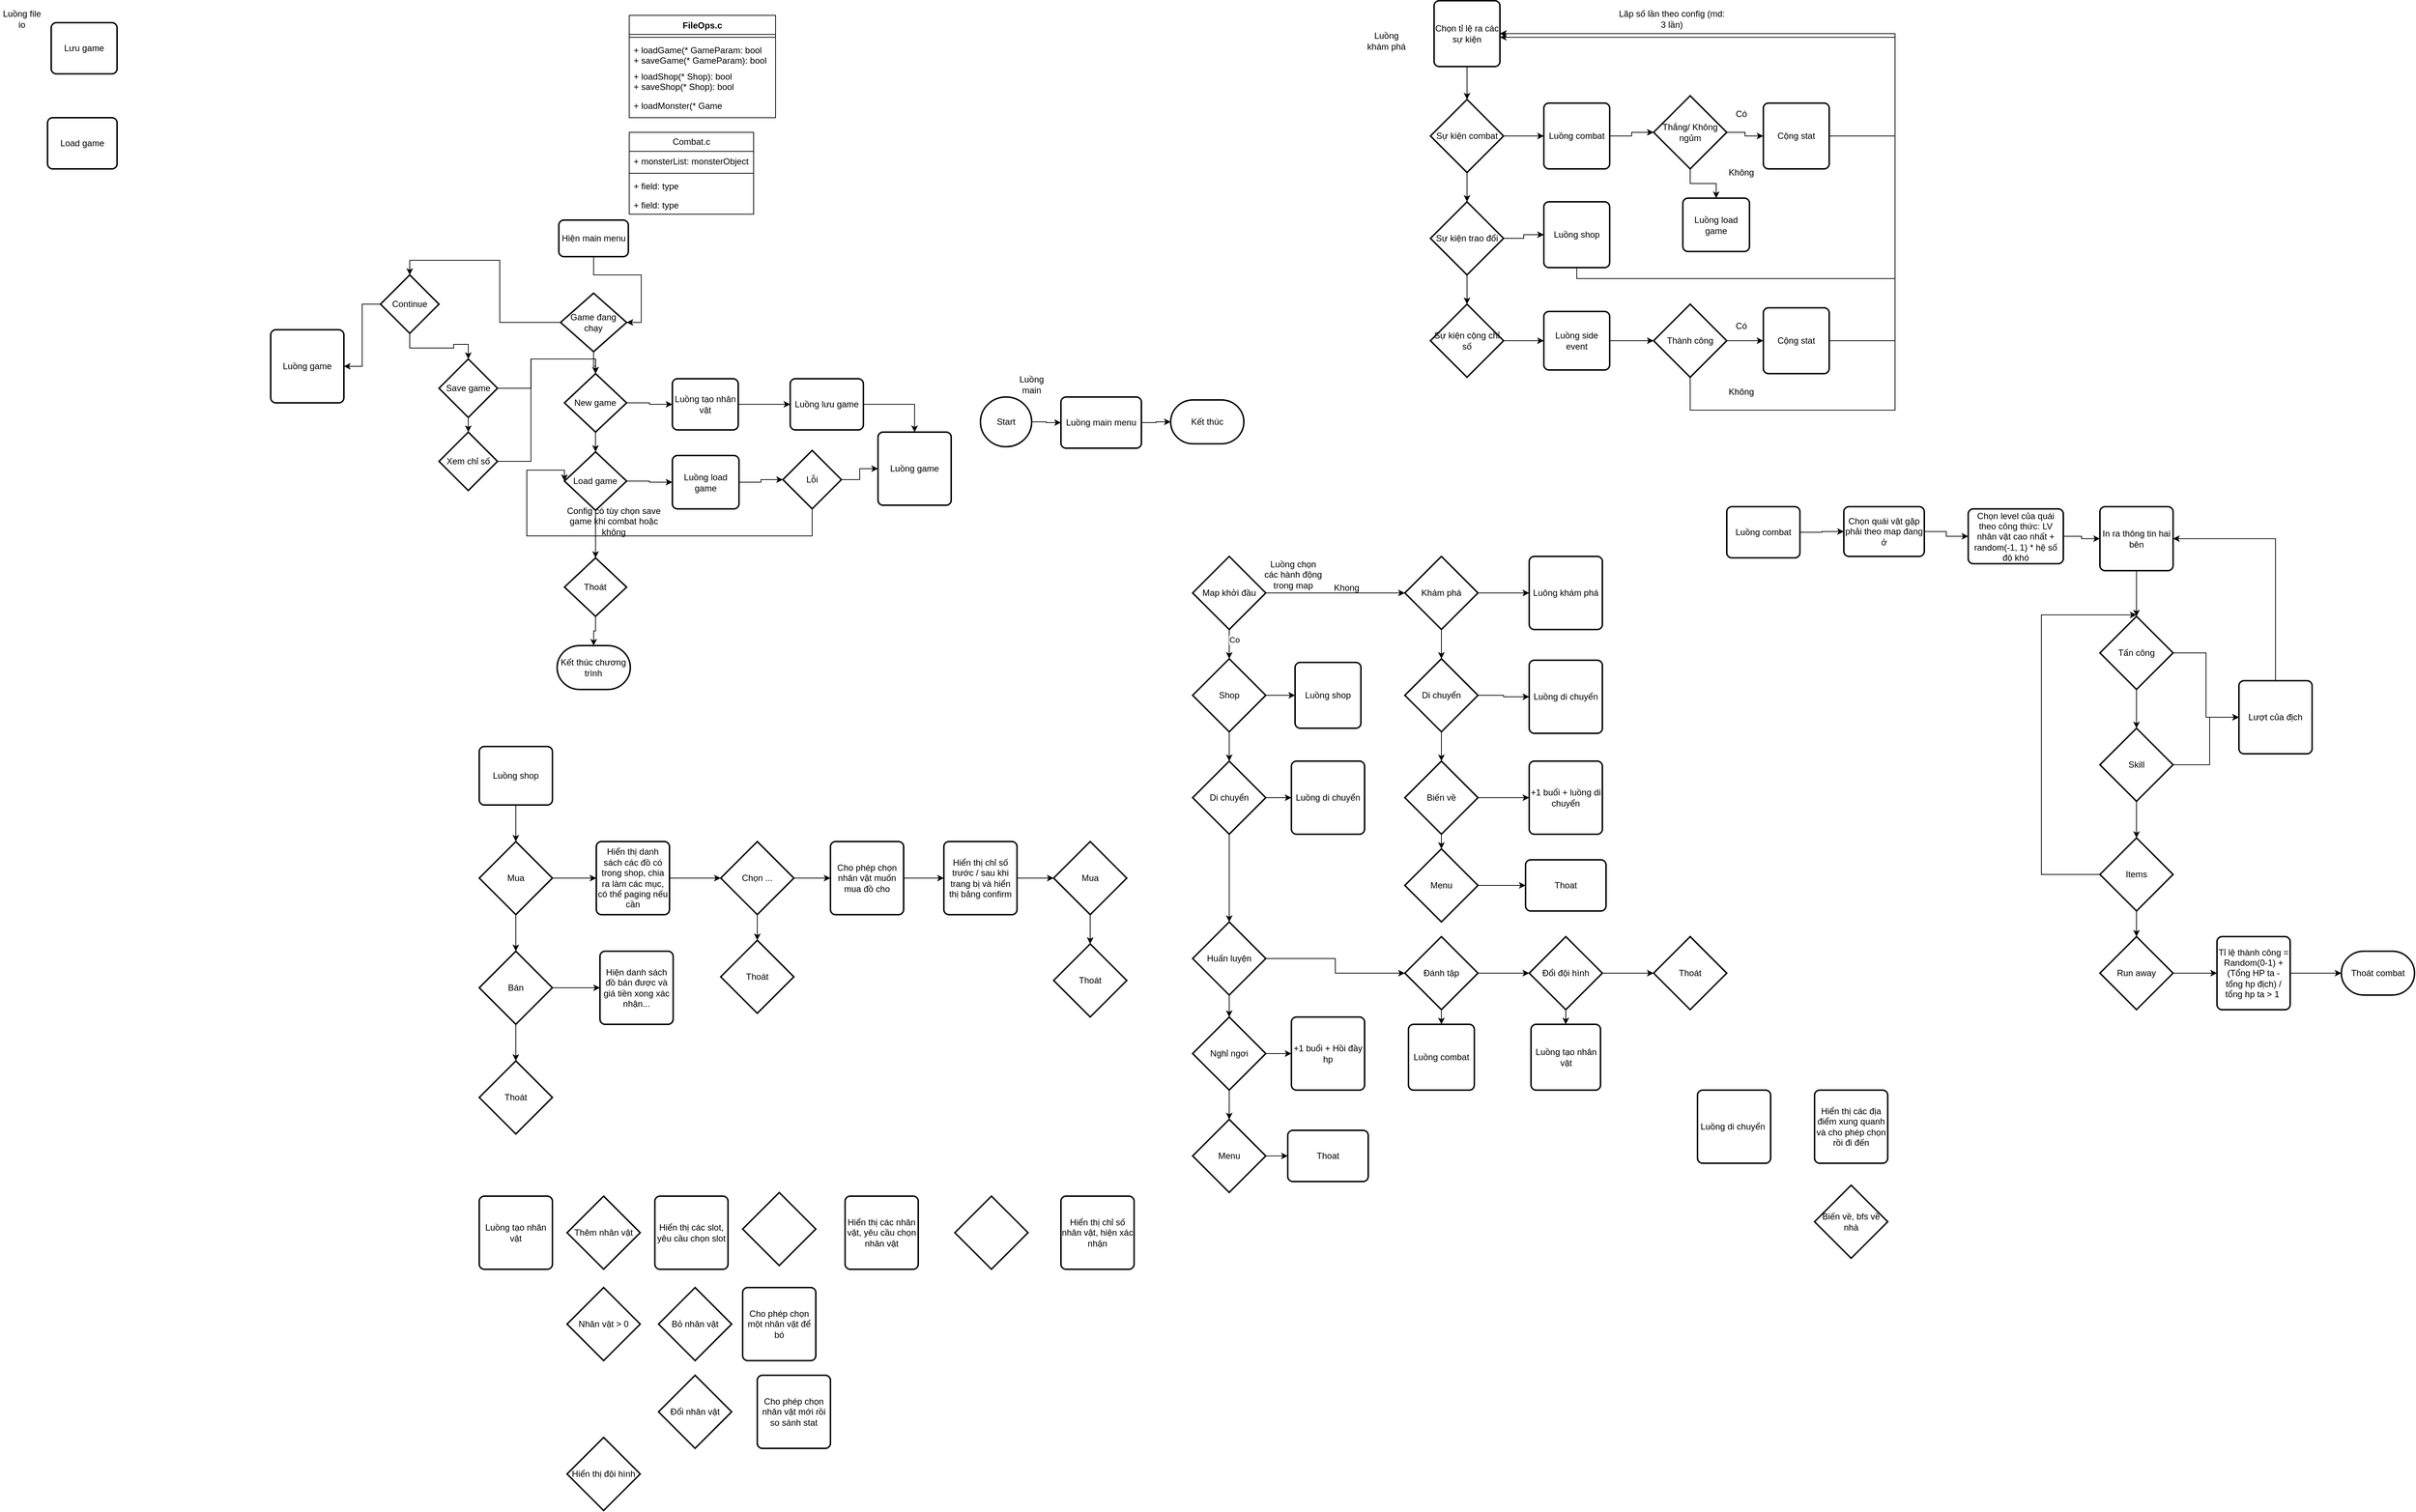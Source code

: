 
<mxfile version="28.2.4">
  <diagram name="Page-1" id="REsOMPNNWmw8ulfZwF3x">

    <mxGraphModel dx="2123" dy="574" grid="1" gridSize="10" guides="1" tooltips="1" connect="1" arrows="1" fold="1" page="1" pageScale="1" pageWidth="850" pageHeight="1100" math="0" shadow="0">

      <root>
        <mxCell id="0" />
        <mxCell id="1" parent="0" />
        <mxCell id="oJ3E4rCQZsHQg811ANoI-1" value="FileOps.c" style="swimlane;fontStyle=1;align=center;verticalAlign=top;childLayout=stackLayout;horizontal=1;startSize=26;horizontalStack=0;resizeParent=1;resizeParentMax=0;resizeLast=0;collapsible=1;marginBottom=0;whiteSpace=wrap;html=1;" parent="1" vertex="1">
          <mxGeometry x="40" y="40" width="200" height="140" as="geometry" />
        </mxCell>
        <mxCell id="oJ3E4rCQZsHQg811ANoI-3" value="" style="line;strokeWidth=1;fillColor=none;align=left;verticalAlign=middle;spacingTop=-1;spacingLeft=3;spacingRight=3;rotatable=0;labelPosition=right;points=[];portConstraint=eastwest;strokeColor=inherit;" parent="oJ3E4rCQZsHQg811ANoI-1" vertex="1">
          <mxGeometry y="26" width="200" height="8" as="geometry" />
        </mxCell>
        <mxCell id="oJ3E4rCQZsHQg811ANoI-4" value="&lt;div&gt;+ loadGame(* GameParam: bool&lt;/div&gt;+ saveGame(* GameParam): bool" style="text;strokeColor=none;fillColor=none;align=left;verticalAlign=top;spacingLeft=4;spacingRight=4;overflow=hidden;rotatable=0;points=[[0,0.5],[1,0.5]];portConstraint=eastwest;whiteSpace=wrap;html=1;" parent="oJ3E4rCQZsHQg811ANoI-1" vertex="1">
          <mxGeometry y="34" width="200" height="36" as="geometry" />
        </mxCell>
        <mxCell id="oJ3E4rCQZsHQg811ANoI-15" value="+ loadShop(* Shop): bool&lt;div&gt;+ saveShop(* Shop): bool&lt;/div&gt;" style="text;strokeColor=none;fillColor=none;align=left;verticalAlign=top;spacingLeft=4;spacingRight=4;overflow=hidden;rotatable=0;points=[[0,0.5],[1,0.5]];portConstraint=eastwest;whiteSpace=wrap;html=1;" parent="oJ3E4rCQZsHQg811ANoI-1" vertex="1">
          <mxGeometry y="70" width="200" height="40" as="geometry" />
        </mxCell>
        <mxCell id="oJ3E4rCQZsHQg811ANoI-16" value="+ loadMonster(* Game" style="text;strokeColor=none;fillColor=none;align=left;verticalAlign=top;spacingLeft=4;spacingRight=4;overflow=hidden;rotatable=0;points=[[0,0.5],[1,0.5]];portConstraint=eastwest;whiteSpace=wrap;html=1;" parent="oJ3E4rCQZsHQg811ANoI-1" vertex="1">
          <mxGeometry y="110" width="200" height="30" as="geometry" />
        </mxCell>
        <mxCell id="oJ3E4rCQZsHQg811ANoI-21" value="Combat.c" style="swimlane;fontStyle=0;childLayout=stackLayout;horizontal=1;startSize=26;fillColor=none;horizontalStack=0;resizeParent=1;resizeParentMax=0;resizeLast=0;collapsible=1;marginBottom=0;whiteSpace=wrap;html=1;" parent="1" vertex="1">
          <mxGeometry x="40" y="200" width="170" height="112" as="geometry" />
        </mxCell>
        <mxCell id="oJ3E4rCQZsHQg811ANoI-22" value="+ monsterList: monsterObject" style="text;strokeColor=none;fillColor=none;align=left;verticalAlign=top;spacingLeft=4;spacingRight=4;overflow=hidden;rotatable=0;points=[[0,0.5],[1,0.5]];portConstraint=eastwest;whiteSpace=wrap;html=1;" parent="oJ3E4rCQZsHQg811ANoI-21" vertex="1">
          <mxGeometry y="26" width="170" height="26" as="geometry" />
        </mxCell>
        <mxCell id="oJ3E4rCQZsHQg811ANoI-25" value="" style="line;strokeWidth=1;fillColor=none;align=left;verticalAlign=middle;spacingTop=-1;spacingLeft=3;spacingRight=3;rotatable=0;labelPosition=right;points=[];portConstraint=eastwest;strokeColor=inherit;" parent="oJ3E4rCQZsHQg811ANoI-21" vertex="1">
          <mxGeometry y="52" width="170" height="8" as="geometry" />
        </mxCell>
        <mxCell id="oJ3E4rCQZsHQg811ANoI-23" value="+ field: type" style="text;strokeColor=none;fillColor=none;align=left;verticalAlign=top;spacingLeft=4;spacingRight=4;overflow=hidden;rotatable=0;points=[[0,0.5],[1,0.5]];portConstraint=eastwest;whiteSpace=wrap;html=1;" parent="oJ3E4rCQZsHQg811ANoI-21" vertex="1">
          <mxGeometry y="60" width="170" height="26" as="geometry" />
        </mxCell>
        <mxCell id="oJ3E4rCQZsHQg811ANoI-24" value="+ field: type" style="text;strokeColor=none;fillColor=none;align=left;verticalAlign=top;spacingLeft=4;spacingRight=4;overflow=hidden;rotatable=0;points=[[0,0.5],[1,0.5]];portConstraint=eastwest;whiteSpace=wrap;html=1;" parent="oJ3E4rCQZsHQg811ANoI-21" vertex="1">
          <mxGeometry y="86" width="170" height="26" as="geometry" />
        </mxCell>
        <mxCell id="oJ3E4rCQZsHQg811ANoI-69" style="edgeStyle=orthogonalEdgeStyle;rounded=0;orthogonalLoop=1;jettySize=auto;html=1;" parent="1" source="oJ3E4rCQZsHQg811ANoI-26" target="oJ3E4rCQZsHQg811ANoI-58" edge="1">
          <mxGeometry relative="1" as="geometry" />
        </mxCell>
        <mxCell id="oJ3E4rCQZsHQg811ANoI-26" value="Start" style="strokeWidth=2;html=1;shape=mxgraph.flowchart.start_2;whiteSpace=wrap;" parent="1" vertex="1">
          <mxGeometry x="520" y="562" width="70" height="68" as="geometry" />
        </mxCell>
        <mxCell id="oJ3E4rCQZsHQg811ANoI-27" value="Hiện main menu" style="rounded=1;whiteSpace=wrap;html=1;absoluteArcSize=1;arcSize=14;strokeWidth=2;" parent="1" vertex="1">
          <mxGeometry x="-56.23" y="320" width="95" height="50" as="geometry" />
        </mxCell>
        <mxCell id="VBR34R2BidAj_h5bLNep-1" style="edgeStyle=orthogonalEdgeStyle;rounded=0;orthogonalLoop=1;jettySize=auto;html=1;" parent="1" source="oJ3E4rCQZsHQg811ANoI-28" target="oJ3E4rCQZsHQg811ANoI-37" edge="1">
          <mxGeometry relative="1" as="geometry">
            <mxPoint x="33.94" y="567" as="sourcePoint" />
          </mxGeometry>
        </mxCell>
        <mxCell id="VBR34R2BidAj_h5bLNep-5" style="edgeStyle=orthogonalEdgeStyle;rounded=0;orthogonalLoop=1;jettySize=auto;html=1;" parent="1" source="oJ3E4rCQZsHQg811ANoI-28" target="oJ3E4rCQZsHQg811ANoI-30" edge="1">
          <mxGeometry relative="1" as="geometry">
            <mxPoint x="-8.556" y="607" as="sourcePoint" />
          </mxGeometry>
        </mxCell>
        <mxCell id="oJ3E4rCQZsHQg811ANoI-28" value="New game" style="strokeWidth=2;html=1;shape=mxgraph.flowchart.decision;whiteSpace=wrap;" parent="1" vertex="1">
          <mxGeometry x="-48.56" y="530" width="85" height="80" as="geometry" />
        </mxCell>
        <mxCell id="VBR34R2BidAj_h5bLNep-3" style="edgeStyle=orthogonalEdgeStyle;rounded=0;orthogonalLoop=1;jettySize=auto;html=1;" parent="1" source="oJ3E4rCQZsHQg811ANoI-30" target="oJ3E4rCQZsHQg811ANoI-72" edge="1">
          <mxGeometry relative="1" as="geometry" />
        </mxCell>
        <mxCell id="oJ3E4rCQZsHQg811ANoI-30" value="Load game" style="strokeWidth=2;html=1;shape=mxgraph.flowchart.decision;whiteSpace=wrap;" parent="1" vertex="1">
          <mxGeometry x="-48.56" y="637" width="85" height="80" as="geometry" />
        </mxCell>
        <mxCell id="VBR34R2BidAj_h5bLNep-7" style="edgeStyle=orthogonalEdgeStyle;rounded=0;orthogonalLoop=1;jettySize=auto;html=1;" parent="1" source="oJ3E4rCQZsHQg811ANoI-32" target="oJ3E4rCQZsHQg811ANoI-35" edge="1">
          <mxGeometry relative="1" as="geometry" />
        </mxCell>
        <mxCell id="oJ3E4rCQZsHQg811ANoI-32" value="Thoát" style="strokeWidth=2;html=1;shape=mxgraph.flowchart.decision;whiteSpace=wrap;" parent="1" vertex="1">
          <mxGeometry x="-48.56" y="782" width="85" height="80" as="geometry" />
        </mxCell>
        <mxCell id="oJ3E4rCQZsHQg811ANoI-34" style="edgeStyle=orthogonalEdgeStyle;rounded=0;orthogonalLoop=1;jettySize=auto;html=1;entryX=0;entryY=0.5;entryDx=0;entryDy=0;entryPerimeter=0;" parent="1" source="oJ3E4rCQZsHQg811ANoI-33" target="oJ3E4rCQZsHQg811ANoI-30" edge="1">
          <mxGeometry relative="1" as="geometry">
            <mxPoint x="-101.06" y="662" as="targetPoint" />
            <Array as="points">
              <mxPoint x="290" y="752" />
              <mxPoint x="-100" y="752" />
              <mxPoint x="-100" y="662" />
            </Array>
          </mxGeometry>
        </mxCell>
        <mxCell id="j7GnpJIxGhJe8ZzKr4eX-4" style="edgeStyle=orthogonalEdgeStyle;rounded=0;orthogonalLoop=1;jettySize=auto;html=1;" edge="1" parent="1" source="oJ3E4rCQZsHQg811ANoI-33" target="j7GnpJIxGhJe8ZzKr4eX-2">
          <mxGeometry relative="1" as="geometry" />
        </mxCell>
        <mxCell id="oJ3E4rCQZsHQg811ANoI-33" value="Lỗi" style="strokeWidth=2;html=1;shape=mxgraph.flowchart.decision;whiteSpace=wrap;" parent="1" vertex="1">
          <mxGeometry x="250" y="635" width="80" height="80" as="geometry" />
        </mxCell>
        <mxCell id="oJ3E4rCQZsHQg811ANoI-35" value="Kết thúc chương trình" style="strokeWidth=2;html=1;shape=mxgraph.flowchart.terminator;whiteSpace=wrap;" parent="1" vertex="1">
          <mxGeometry x="-58.56" y="902" width="100" height="60" as="geometry" />
        </mxCell>
        <mxCell id="VBR34R2BidAj_h5bLNep-2" style="edgeStyle=orthogonalEdgeStyle;rounded=0;orthogonalLoop=1;jettySize=auto;html=1;entryX=0;entryY=0.5;entryDx=0;entryDy=0;" parent="1" source="oJ3E4rCQZsHQg811ANoI-37" target="oJ3E4rCQZsHQg811ANoI-38" edge="1">
          <mxGeometry relative="1" as="geometry" />
        </mxCell>
        <mxCell id="oJ3E4rCQZsHQg811ANoI-37" value="Luồng tạo nhân vật" style="rounded=1;whiteSpace=wrap;html=1;absoluteArcSize=1;arcSize=14;strokeWidth=2;" parent="1" vertex="1">
          <mxGeometry x="98.94" y="537" width="90" height="70" as="geometry" />
        </mxCell>
        <mxCell id="j7GnpJIxGhJe8ZzKr4eX-3" style="edgeStyle=orthogonalEdgeStyle;rounded=0;orthogonalLoop=1;jettySize=auto;html=1;" edge="1" parent="1" source="oJ3E4rCQZsHQg811ANoI-38" target="j7GnpJIxGhJe8ZzKr4eX-2">
          <mxGeometry relative="1" as="geometry" />
        </mxCell>
        <mxCell id="oJ3E4rCQZsHQg811ANoI-38" value="Luồng lưu game" style="rounded=1;whiteSpace=wrap;html=1;absoluteArcSize=1;arcSize=14;strokeWidth=2;" parent="1" vertex="1">
          <mxGeometry x="260" y="537" width="100" height="70" as="geometry" />
        </mxCell>
        <mxCell id="oJ3E4rCQZsHQg811ANoI-129" style="edgeStyle=orthogonalEdgeStyle;rounded=0;orthogonalLoop=1;jettySize=auto;html=1;" parent="1" source="oJ3E4rCQZsHQg811ANoI-40" target="oJ3E4rCQZsHQg811ANoI-42" edge="1">
          <mxGeometry relative="1" as="geometry" />
        </mxCell>
        <mxCell id="j7GnpJIxGhJe8ZzKr4eX-14" value="Co" style="edgeLabel;html=1;align=center;verticalAlign=middle;resizable=0;points=[];" vertex="1" connectable="0" parent="oJ3E4rCQZsHQg811ANoI-129">
          <mxGeometry x="-0.333" y="7" relative="1" as="geometry">
            <mxPoint as="offset" />
          </mxGeometry>
        </mxCell>
        <mxCell id="oJ3E4rCQZsHQg811ANoI-40" value="Map khởi đầu" style="strokeWidth=2;html=1;shape=mxgraph.flowchart.decision;whiteSpace=wrap;" parent="1" vertex="1">
          <mxGeometry x="810" y="780" width="100" height="100" as="geometry" />
        </mxCell>
        <mxCell id="oJ3E4rCQZsHQg811ANoI-145" style="edgeStyle=orthogonalEdgeStyle;rounded=0;orthogonalLoop=1;jettySize=auto;html=1;" parent="1" source="oJ3E4rCQZsHQg811ANoI-42" target="oJ3E4rCQZsHQg811ANoI-79" edge="1">
          <mxGeometry relative="1" as="geometry" />
        </mxCell>
        <mxCell id="oJ3E4rCQZsHQg811ANoI-42" value="Shop" style="strokeWidth=2;html=1;shape=mxgraph.flowchart.decision;whiteSpace=wrap;" parent="1" vertex="1">
          <mxGeometry x="810" y="920" width="100" height="100" as="geometry" />
        </mxCell>
        <mxCell id="oJ3E4rCQZsHQg811ANoI-146" style="edgeStyle=orthogonalEdgeStyle;rounded=0;orthogonalLoop=1;jettySize=auto;html=1;" parent="1" source="oJ3E4rCQZsHQg811ANoI-43" target="oJ3E4rCQZsHQg811ANoI-80" edge="1">
          <mxGeometry relative="1" as="geometry" />
        </mxCell>
        <mxCell id="oJ3E4rCQZsHQg811ANoI-43" value="Di chuyển" style="strokeWidth=2;html=1;shape=mxgraph.flowchart.decision;whiteSpace=wrap;" parent="1" vertex="1">
          <mxGeometry x="810" y="1060" width="100" height="100" as="geometry" />
        </mxCell>
        <mxCell id="oJ3E4rCQZsHQg811ANoI-137" style="edgeStyle=orthogonalEdgeStyle;rounded=0;orthogonalLoop=1;jettySize=auto;html=1;" parent="1" source="oJ3E4rCQZsHQg811ANoI-44" target="oJ3E4rCQZsHQg811ANoI-83" edge="1">
          <mxGeometry relative="1" as="geometry" />
        </mxCell>
        <mxCell id="oJ3E4rCQZsHQg811ANoI-44" value="Huấn luyện" style="strokeWidth=2;html=1;shape=mxgraph.flowchart.decision;whiteSpace=wrap;" parent="1" vertex="1">
          <mxGeometry x="810" y="1280" width="100" height="100" as="geometry" />
        </mxCell>
        <mxCell id="oJ3E4rCQZsHQg811ANoI-135" style="edgeStyle=orthogonalEdgeStyle;rounded=0;orthogonalLoop=1;jettySize=auto;html=1;" parent="1" source="oJ3E4rCQZsHQg811ANoI-45" target="oJ3E4rCQZsHQg811ANoI-81" edge="1">
          <mxGeometry relative="1" as="geometry" />
        </mxCell>
        <mxCell id="oJ3E4rCQZsHQg811ANoI-45" value="Nghỉ ngơi" style="strokeWidth=2;html=1;shape=mxgraph.flowchart.decision;whiteSpace=wrap;" parent="1" vertex="1">
          <mxGeometry x="810" y="1410" width="100" height="100" as="geometry" />
        </mxCell>
        <mxCell id="oJ3E4rCQZsHQg811ANoI-123" style="edgeStyle=orthogonalEdgeStyle;rounded=0;orthogonalLoop=1;jettySize=auto;html=1;" parent="1" source="oJ3E4rCQZsHQg811ANoI-46" target="oJ3E4rCQZsHQg811ANoI-66" edge="1">
          <mxGeometry relative="1" as="geometry" />
        </mxCell>
        <mxCell id="oJ3E4rCQZsHQg811ANoI-124" style="edgeStyle=orthogonalEdgeStyle;rounded=0;orthogonalLoop=1;jettySize=auto;html=1;" parent="1" source="oJ3E4rCQZsHQg811ANoI-46" target="oJ3E4rCQZsHQg811ANoI-47" edge="1">
          <mxGeometry relative="1" as="geometry" />
        </mxCell>
        <mxCell id="oJ3E4rCQZsHQg811ANoI-46" value="Khám phá" style="strokeWidth=2;html=1;shape=mxgraph.flowchart.decision;whiteSpace=wrap;" parent="1" vertex="1">
          <mxGeometry x="1100" y="780" width="100" height="100" as="geometry" />
        </mxCell>
        <mxCell id="oJ3E4rCQZsHQg811ANoI-125" style="edgeStyle=orthogonalEdgeStyle;rounded=0;orthogonalLoop=1;jettySize=auto;html=1;" parent="1" source="oJ3E4rCQZsHQg811ANoI-47" target="oJ3E4rCQZsHQg811ANoI-48" edge="1">
          <mxGeometry relative="1" as="geometry" />
        </mxCell>
        <mxCell id="oJ3E4rCQZsHQg811ANoI-144" style="edgeStyle=orthogonalEdgeStyle;rounded=0;orthogonalLoop=1;jettySize=auto;html=1;" parent="1" source="oJ3E4rCQZsHQg811ANoI-47" target="oJ3E4rCQZsHQg811ANoI-68" edge="1">
          <mxGeometry relative="1" as="geometry" />
        </mxCell>
        <mxCell id="oJ3E4rCQZsHQg811ANoI-47" value="Di chuyển" style="strokeWidth=2;html=1;shape=mxgraph.flowchart.decision;whiteSpace=wrap;" parent="1" vertex="1">
          <mxGeometry x="1100" y="920" width="100" height="100" as="geometry" />
        </mxCell>
        <mxCell id="oJ3E4rCQZsHQg811ANoI-143" style="edgeStyle=orthogonalEdgeStyle;rounded=0;orthogonalLoop=1;jettySize=auto;html=1;" parent="1" source="oJ3E4rCQZsHQg811ANoI-48" target="oJ3E4rCQZsHQg811ANoI-78" edge="1">
          <mxGeometry relative="1" as="geometry" />
        </mxCell>
        <mxCell id="oJ3E4rCQZsHQg811ANoI-48" value="Biến về" style="strokeWidth=2;html=1;shape=mxgraph.flowchart.decision;whiteSpace=wrap;" parent="1" vertex="1">
          <mxGeometry x="1100" y="1060" width="100" height="100" as="geometry" />
        </mxCell>
        <mxCell id="oJ3E4rCQZsHQg811ANoI-98" style="edgeStyle=orthogonalEdgeStyle;rounded=0;orthogonalLoop=1;jettySize=auto;html=1;" parent="1" source="oJ3E4rCQZsHQg811ANoI-49" target="oJ3E4rCQZsHQg811ANoI-51" edge="1">
          <mxGeometry relative="1" as="geometry" />
        </mxCell>
        <mxCell id="oJ3E4rCQZsHQg811ANoI-100" style="edgeStyle=orthogonalEdgeStyle;rounded=0;orthogonalLoop=1;jettySize=auto;html=1;" parent="1" source="oJ3E4rCQZsHQg811ANoI-49" target="oJ3E4rCQZsHQg811ANoI-53" edge="1">
          <mxGeometry relative="1" as="geometry" />
        </mxCell>
        <mxCell id="oJ3E4rCQZsHQg811ANoI-49" value="Sự kiện combat" style="strokeWidth=2;html=1;shape=mxgraph.flowchart.decision;whiteSpace=wrap;" parent="1" vertex="1">
          <mxGeometry x="1135" y="155" width="100" height="100" as="geometry" />
        </mxCell>
        <mxCell id="oJ3E4rCQZsHQg811ANoI-97" style="edgeStyle=orthogonalEdgeStyle;rounded=0;orthogonalLoop=1;jettySize=auto;html=1;" parent="1" source="oJ3E4rCQZsHQg811ANoI-50" target="oJ3E4rCQZsHQg811ANoI-49" edge="1">
          <mxGeometry relative="1" as="geometry" />
        </mxCell>
        <mxCell id="oJ3E4rCQZsHQg811ANoI-50" value="Chọn tỉ lệ ra các sự kiện" style="rounded=1;whiteSpace=wrap;html=1;absoluteArcSize=1;arcSize=14;strokeWidth=2;" parent="1" vertex="1">
          <mxGeometry x="1140" y="20" width="90" height="90" as="geometry" />
        </mxCell>
        <mxCell id="oJ3E4rCQZsHQg811ANoI-99" style="edgeStyle=orthogonalEdgeStyle;rounded=0;orthogonalLoop=1;jettySize=auto;html=1;" parent="1" source="oJ3E4rCQZsHQg811ANoI-51" target="oJ3E4rCQZsHQg811ANoI-52" edge="1">
          <mxGeometry relative="1" as="geometry" />
        </mxCell>
        <mxCell id="oJ3E4rCQZsHQg811ANoI-104" style="edgeStyle=orthogonalEdgeStyle;rounded=0;orthogonalLoop=1;jettySize=auto;html=1;" parent="1" source="oJ3E4rCQZsHQg811ANoI-51" target="oJ3E4rCQZsHQg811ANoI-64" edge="1">
          <mxGeometry relative="1" as="geometry" />
        </mxCell>
        <mxCell id="oJ3E4rCQZsHQg811ANoI-51" value="Sự kiện trao đổi" style="strokeWidth=2;html=1;shape=mxgraph.flowchart.decision;whiteSpace=wrap;" parent="1" vertex="1">
          <mxGeometry x="1135" y="295" width="100" height="100" as="geometry" />
        </mxCell>
        <mxCell id="oJ3E4rCQZsHQg811ANoI-106" style="edgeStyle=orthogonalEdgeStyle;rounded=0;orthogonalLoop=1;jettySize=auto;html=1;" parent="1" source="oJ3E4rCQZsHQg811ANoI-52" target="oJ3E4rCQZsHQg811ANoI-65" edge="1">
          <mxGeometry relative="1" as="geometry" />
        </mxCell>
        <mxCell id="oJ3E4rCQZsHQg811ANoI-52" value="Sự kiện cộng chỉ số" style="strokeWidth=2;html=1;shape=mxgraph.flowchart.decision;whiteSpace=wrap;" parent="1" vertex="1">
          <mxGeometry x="1135" y="435" width="100" height="100" as="geometry" />
        </mxCell>
        <mxCell id="oJ3E4rCQZsHQg811ANoI-101" style="edgeStyle=orthogonalEdgeStyle;rounded=0;orthogonalLoop=1;jettySize=auto;html=1;" parent="1" source="oJ3E4rCQZsHQg811ANoI-53" target="oJ3E4rCQZsHQg811ANoI-54" edge="1">
          <mxGeometry relative="1" as="geometry" />
        </mxCell>
        <mxCell id="oJ3E4rCQZsHQg811ANoI-53" value="Luồng combat" style="rounded=1;whiteSpace=wrap;html=1;absoluteArcSize=1;arcSize=14;strokeWidth=2;" parent="1" vertex="1">
          <mxGeometry x="1290" y="160" width="90" height="90" as="geometry" />
        </mxCell>
        <mxCell id="oJ3E4rCQZsHQg811ANoI-102" style="edgeStyle=orthogonalEdgeStyle;rounded=0;orthogonalLoop=1;jettySize=auto;html=1;" parent="1" source="oJ3E4rCQZsHQg811ANoI-54" target="oJ3E4rCQZsHQg811ANoI-55" edge="1">
          <mxGeometry relative="1" as="geometry" />
        </mxCell>
        <mxCell id="oJ3E4rCQZsHQg811ANoI-103" style="edgeStyle=orthogonalEdgeStyle;rounded=0;orthogonalLoop=1;jettySize=auto;html=1;" parent="1" source="oJ3E4rCQZsHQg811ANoI-54" target="oJ3E4rCQZsHQg811ANoI-74" edge="1">
          <mxGeometry relative="1" as="geometry" />
        </mxCell>
        <mxCell id="oJ3E4rCQZsHQg811ANoI-54" value="Thắng/ Không ngủm" style="strokeWidth=2;html=1;shape=mxgraph.flowchart.decision;whiteSpace=wrap;" parent="1" vertex="1">
          <mxGeometry x="1440" y="150" width="100" height="100" as="geometry" />
        </mxCell>
        <mxCell id="oJ3E4rCQZsHQg811ANoI-110" style="edgeStyle=orthogonalEdgeStyle;rounded=0;orthogonalLoop=1;jettySize=auto;html=1;" parent="1" source="oJ3E4rCQZsHQg811ANoI-55" target="oJ3E4rCQZsHQg811ANoI-50" edge="1">
          <mxGeometry relative="1" as="geometry">
            <mxPoint x="1230" y="60" as="targetPoint" />
            <Array as="points">
              <mxPoint x="1770" y="205" />
              <mxPoint x="1770" y="70" />
            </Array>
          </mxGeometry>
        </mxCell>
        <mxCell id="oJ3E4rCQZsHQg811ANoI-55" value="Cộng stat" style="rounded=1;whiteSpace=wrap;html=1;absoluteArcSize=1;arcSize=14;strokeWidth=2;" parent="1" vertex="1">
          <mxGeometry x="1590" y="160" width="90" height="90" as="geometry" />
        </mxCell>
        <mxCell id="oJ3E4rCQZsHQg811ANoI-56" value="Config có tùy chọn save game khi combat hoặc không" style="text;html=1;align=center;verticalAlign=middle;whiteSpace=wrap;rounded=0;" parent="1" vertex="1">
          <mxGeometry x="-51.06" y="717" width="140" height="30" as="geometry" />
        </mxCell>
        <mxCell id="oJ3E4rCQZsHQg811ANoI-134" style="edgeStyle=orthogonalEdgeStyle;rounded=0;orthogonalLoop=1;jettySize=auto;html=1;entryX=0;entryY=0.5;entryDx=0;entryDy=0;" parent="1" source="oJ3E4rCQZsHQg811ANoI-57" target="oJ3E4rCQZsHQg811ANoI-90" edge="1">
          <mxGeometry relative="1" as="geometry" />
        </mxCell>
        <mxCell id="oJ3E4rCQZsHQg811ANoI-57" value="Menu" style="strokeWidth=2;html=1;shape=mxgraph.flowchart.decision;whiteSpace=wrap;" parent="1" vertex="1">
          <mxGeometry x="810" y="1550" width="100" height="100" as="geometry" />
        </mxCell>
        <mxCell id="j7GnpJIxGhJe8ZzKr4eX-9" style="edgeStyle=orthogonalEdgeStyle;rounded=0;orthogonalLoop=1;jettySize=auto;html=1;" edge="1" parent="1" source="oJ3E4rCQZsHQg811ANoI-58" target="j7GnpJIxGhJe8ZzKr4eX-8">
          <mxGeometry relative="1" as="geometry" />
        </mxCell>
        <mxCell id="oJ3E4rCQZsHQg811ANoI-58" value="Luồng main menu" style="rounded=1;whiteSpace=wrap;html=1;absoluteArcSize=1;arcSize=14;strokeWidth=2;" parent="1" vertex="1">
          <mxGeometry x="630" y="562" width="110" height="70" as="geometry" />
        </mxCell>
        <mxCell id="oJ3E4rCQZsHQg811ANoI-60" value="Game đang chạy" style="strokeWidth=2;html=1;shape=mxgraph.flowchart.decision;whiteSpace=wrap;" parent="1" vertex="1">
          <mxGeometry x="-53.9" y="420" width="90.34" height="80" as="geometry" />
        </mxCell>
        <mxCell id="oJ3E4rCQZsHQg811ANoI-61" value="Save game" style="strokeWidth=2;html=1;shape=mxgraph.flowchart.decision;whiteSpace=wrap;" parent="1" vertex="1">
          <mxGeometry x="-220" y="510" width="80" height="80" as="geometry" />
        </mxCell>
        <mxCell id="oJ3E4rCQZsHQg811ANoI-63" value="Xem chỉ số" style="strokeWidth=2;html=1;shape=mxgraph.flowchart.decision;whiteSpace=wrap;" parent="1" vertex="1">
          <mxGeometry x="-220" y="610" width="80" height="80" as="geometry" />
        </mxCell>
        <mxCell id="oJ3E4rCQZsHQg811ANoI-109" style="edgeStyle=orthogonalEdgeStyle;rounded=0;orthogonalLoop=1;jettySize=auto;html=1;" parent="1" source="oJ3E4rCQZsHQg811ANoI-64" target="oJ3E4rCQZsHQg811ANoI-50" edge="1">
          <mxGeometry relative="1" as="geometry">
            <Array as="points">
              <mxPoint x="1335" y="400" />
              <mxPoint x="1770" y="400" />
              <mxPoint x="1770" y="65" />
            </Array>
          </mxGeometry>
        </mxCell>
        <mxCell id="oJ3E4rCQZsHQg811ANoI-64" value="Luồng shop" style="rounded=1;whiteSpace=wrap;html=1;absoluteArcSize=1;arcSize=14;strokeWidth=2;" parent="1" vertex="1">
          <mxGeometry x="1290" y="295" width="90" height="90" as="geometry" />
        </mxCell>
        <mxCell id="oJ3E4rCQZsHQg811ANoI-107" style="edgeStyle=orthogonalEdgeStyle;rounded=0;orthogonalLoop=1;jettySize=auto;html=1;" parent="1" source="oJ3E4rCQZsHQg811ANoI-65" target="oJ3E4rCQZsHQg811ANoI-75" edge="1">
          <mxGeometry relative="1" as="geometry" />
        </mxCell>
        <mxCell id="oJ3E4rCQZsHQg811ANoI-65" value="Luồng side event" style="rounded=1;whiteSpace=wrap;html=1;absoluteArcSize=1;arcSize=14;strokeWidth=2;" parent="1" vertex="1">
          <mxGeometry x="1290" y="445" width="90" height="80" as="geometry" />
        </mxCell>
        <mxCell id="oJ3E4rCQZsHQg811ANoI-66" value="Luông khám phá" style="rounded=1;whiteSpace=wrap;html=1;absoluteArcSize=1;arcSize=14;strokeWidth=2;" parent="1" vertex="1">
          <mxGeometry x="1270" y="780" width="100" height="100" as="geometry" />
        </mxCell>
        <mxCell id="oJ3E4rCQZsHQg811ANoI-68" value="Luồng di chuyển" style="rounded=1;whiteSpace=wrap;html=1;absoluteArcSize=1;arcSize=14;strokeWidth=2;" parent="1" vertex="1">
          <mxGeometry x="1270" y="922" width="100" height="100" as="geometry" />
        </mxCell>
        <mxCell id="oJ3E4rCQZsHQg811ANoI-72" value="Luồng load game" style="rounded=1;whiteSpace=wrap;html=1;absoluteArcSize=1;arcSize=14;strokeWidth=2;" parent="1" vertex="1">
          <mxGeometry x="98.94" y="642" width="91.06" height="73" as="geometry" />
        </mxCell>
        <mxCell id="oJ3E4rCQZsHQg811ANoI-74" value="Luồng load game" style="rounded=1;whiteSpace=wrap;html=1;absoluteArcSize=1;arcSize=14;strokeWidth=2;" parent="1" vertex="1">
          <mxGeometry x="1480" y="290" width="91.06" height="73" as="geometry" />
        </mxCell>
        <mxCell id="oJ3E4rCQZsHQg811ANoI-108" style="edgeStyle=orthogonalEdgeStyle;rounded=0;orthogonalLoop=1;jettySize=auto;html=1;" parent="1" source="oJ3E4rCQZsHQg811ANoI-75" target="oJ3E4rCQZsHQg811ANoI-76" edge="1">
          <mxGeometry relative="1" as="geometry" />
        </mxCell>
        <mxCell id="oJ3E4rCQZsHQg811ANoI-119" style="edgeStyle=orthogonalEdgeStyle;rounded=0;orthogonalLoop=1;jettySize=auto;html=1;entryX=1;entryY=0.5;entryDx=0;entryDy=0;" parent="1" source="oJ3E4rCQZsHQg811ANoI-75" target="oJ3E4rCQZsHQg811ANoI-50" edge="1">
          <mxGeometry relative="1" as="geometry">
            <Array as="points">
              <mxPoint x="1490" y="580" />
              <mxPoint x="1770" y="580" />
              <mxPoint x="1770" y="65" />
            </Array>
          </mxGeometry>
        </mxCell>
        <mxCell id="oJ3E4rCQZsHQg811ANoI-75" value="Thành công" style="strokeWidth=2;html=1;shape=mxgraph.flowchart.decision;whiteSpace=wrap;" parent="1" vertex="1">
          <mxGeometry x="1440" y="435" width="100" height="100" as="geometry" />
        </mxCell>
        <mxCell id="oJ3E4rCQZsHQg811ANoI-76" value="Cộng stat" style="rounded=1;whiteSpace=wrap;html=1;absoluteArcSize=1;arcSize=14;strokeWidth=2;" parent="1" vertex="1">
          <mxGeometry x="1590" y="440" width="90" height="90" as="geometry" />
        </mxCell>
        <mxCell id="oJ3E4rCQZsHQg811ANoI-78" value="+1 buổi + luồng di chuyển" style="rounded=1;whiteSpace=wrap;html=1;absoluteArcSize=1;arcSize=14;strokeWidth=2;" parent="1" vertex="1">
          <mxGeometry x="1270" y="1060" width="100" height="100" as="geometry" />
        </mxCell>
        <mxCell id="oJ3E4rCQZsHQg811ANoI-79" value="Luồng shop" style="rounded=1;whiteSpace=wrap;html=1;absoluteArcSize=1;arcSize=14;strokeWidth=2;" parent="1" vertex="1">
          <mxGeometry x="950" y="925" width="90" height="90" as="geometry" />
        </mxCell>
        <mxCell id="oJ3E4rCQZsHQg811ANoI-80" value="Luồng di chuyển" style="rounded=1;whiteSpace=wrap;html=1;absoluteArcSize=1;arcSize=14;strokeWidth=2;" parent="1" vertex="1">
          <mxGeometry x="945" y="1060" width="100" height="100" as="geometry" />
        </mxCell>
        <mxCell id="oJ3E4rCQZsHQg811ANoI-81" value="+1 buổi + Hồi đầy hp" style="rounded=1;whiteSpace=wrap;html=1;absoluteArcSize=1;arcSize=14;strokeWidth=2;" parent="1" vertex="1">
          <mxGeometry x="945" y="1410" width="100" height="100" as="geometry" />
        </mxCell>
        <mxCell id="oJ3E4rCQZsHQg811ANoI-138" style="edgeStyle=orthogonalEdgeStyle;rounded=0;orthogonalLoop=1;jettySize=auto;html=1;" parent="1" source="oJ3E4rCQZsHQg811ANoI-83" target="oJ3E4rCQZsHQg811ANoI-84" edge="1">
          <mxGeometry relative="1" as="geometry" />
        </mxCell>
        <mxCell id="oJ3E4rCQZsHQg811ANoI-140" style="edgeStyle=orthogonalEdgeStyle;rounded=0;orthogonalLoop=1;jettySize=auto;html=1;" parent="1" source="oJ3E4rCQZsHQg811ANoI-83" target="oJ3E4rCQZsHQg811ANoI-86" edge="1">
          <mxGeometry relative="1" as="geometry" />
        </mxCell>
        <mxCell id="oJ3E4rCQZsHQg811ANoI-83" value="Đánh tập" style="strokeWidth=2;html=1;shape=mxgraph.flowchart.decision;whiteSpace=wrap;" parent="1" vertex="1">
          <mxGeometry x="1100" y="1300" width="100" height="100" as="geometry" />
        </mxCell>
        <mxCell id="oJ3E4rCQZsHQg811ANoI-139" style="edgeStyle=orthogonalEdgeStyle;rounded=0;orthogonalLoop=1;jettySize=auto;html=1;" parent="1" source="oJ3E4rCQZsHQg811ANoI-84" target="oJ3E4rCQZsHQg811ANoI-85" edge="1">
          <mxGeometry relative="1" as="geometry" />
        </mxCell>
        <mxCell id="oJ3E4rCQZsHQg811ANoI-141" style="edgeStyle=orthogonalEdgeStyle;rounded=0;orthogonalLoop=1;jettySize=auto;html=1;entryX=0.5;entryY=0;entryDx=0;entryDy=0;" parent="1" source="oJ3E4rCQZsHQg811ANoI-84" target="oJ3E4rCQZsHQg811ANoI-87" edge="1">
          <mxGeometry relative="1" as="geometry" />
        </mxCell>
        <mxCell id="oJ3E4rCQZsHQg811ANoI-84" value="Đổi đội hình" style="strokeWidth=2;html=1;shape=mxgraph.flowchart.decision;whiteSpace=wrap;" parent="1" vertex="1">
          <mxGeometry x="1270" y="1300" width="100" height="100" as="geometry" />
        </mxCell>
        <mxCell id="oJ3E4rCQZsHQg811ANoI-85" value="Thoát" style="strokeWidth=2;html=1;shape=mxgraph.flowchart.decision;whiteSpace=wrap;" parent="1" vertex="1">
          <mxGeometry x="1440" y="1300" width="100" height="100" as="geometry" />
        </mxCell>
        <mxCell id="oJ3E4rCQZsHQg811ANoI-86" value="Luồng combat" style="rounded=1;whiteSpace=wrap;html=1;absoluteArcSize=1;arcSize=14;strokeWidth=2;" parent="1" vertex="1">
          <mxGeometry x="1105" y="1420" width="90" height="90" as="geometry" />
        </mxCell>
        <mxCell id="oJ3E4rCQZsHQg811ANoI-87" value="Luồng tạo nhân vật" style="rounded=1;whiteSpace=wrap;html=1;absoluteArcSize=1;arcSize=14;strokeWidth=2;" parent="1" vertex="1">
          <mxGeometry x="1272.5" y="1420" width="95" height="90" as="geometry" />
        </mxCell>
        <mxCell id="oJ3E4rCQZsHQg811ANoI-142" style="edgeStyle=orthogonalEdgeStyle;rounded=0;orthogonalLoop=1;jettySize=auto;html=1;" parent="1" source="oJ3E4rCQZsHQg811ANoI-88" target="oJ3E4rCQZsHQg811ANoI-89" edge="1">
          <mxGeometry relative="1" as="geometry" />
        </mxCell>
        <mxCell id="oJ3E4rCQZsHQg811ANoI-88" value="Menu" style="strokeWidth=2;html=1;shape=mxgraph.flowchart.decision;whiteSpace=wrap;" parent="1" vertex="1">
          <mxGeometry x="1100" y="1180" width="100" height="100" as="geometry" />
        </mxCell>
        <mxCell id="oJ3E4rCQZsHQg811ANoI-89" value="Thoat" style="rounded=1;whiteSpace=wrap;html=1;absoluteArcSize=1;arcSize=14;strokeWidth=2;" parent="1" vertex="1">
          <mxGeometry x="1265" y="1195" width="110" height="70" as="geometry" />
        </mxCell>
        <mxCell id="oJ3E4rCQZsHQg811ANoI-90" value="Thoat" style="rounded=1;whiteSpace=wrap;html=1;absoluteArcSize=1;arcSize=14;strokeWidth=2;" parent="1" vertex="1">
          <mxGeometry x="940" y="1565" width="110" height="70" as="geometry" />
        </mxCell>
        <mxCell id="oJ3E4rCQZsHQg811ANoI-112" value="Có" style="text;html=1;align=center;verticalAlign=middle;whiteSpace=wrap;rounded=0;" parent="1" vertex="1">
          <mxGeometry x="1530" y="160" width="60" height="30" as="geometry" />
        </mxCell>
        <mxCell id="oJ3E4rCQZsHQg811ANoI-114" value="" style="edgeStyle=orthogonalEdgeStyle;rounded=0;orthogonalLoop=1;jettySize=auto;html=1;entryX=1;entryY=0.5;entryDx=0;entryDy=0;" parent="1" source="oJ3E4rCQZsHQg811ANoI-76" target="oJ3E4rCQZsHQg811ANoI-50" edge="1">
          <mxGeometry relative="1" as="geometry">
            <mxPoint x="1230" y="65" as="targetPoint" />
            <mxPoint x="1680" y="485" as="sourcePoint" />
            <Array as="points">
              <mxPoint x="1770" y="485" />
              <mxPoint x="1770" y="65" />
            </Array>
          </mxGeometry>
        </mxCell>
        <mxCell id="oJ3E4rCQZsHQg811ANoI-113" value="Lăp số lần theo config (md: 3 lần)" style="text;html=1;align=center;verticalAlign=middle;whiteSpace=wrap;rounded=0;" parent="1" vertex="1">
          <mxGeometry x="1390" y="30" width="150" height="30" as="geometry" />
        </mxCell>
        <mxCell id="oJ3E4rCQZsHQg811ANoI-116" value="Không" style="text;html=1;align=center;verticalAlign=middle;whiteSpace=wrap;rounded=0;" parent="1" vertex="1">
          <mxGeometry x="1530" y="240" width="60" height="30" as="geometry" />
        </mxCell>
        <mxCell id="oJ3E4rCQZsHQg811ANoI-117" value="Không" style="text;html=1;align=center;verticalAlign=middle;whiteSpace=wrap;rounded=0;" parent="1" vertex="1">
          <mxGeometry x="1530" y="540" width="60" height="30" as="geometry" />
        </mxCell>
        <mxCell id="oJ3E4rCQZsHQg811ANoI-118" value="Có" style="text;html=1;align=center;verticalAlign=middle;whiteSpace=wrap;rounded=0;" parent="1" vertex="1">
          <mxGeometry x="1530" y="450" width="60" height="30" as="geometry" />
        </mxCell>
        <mxCell id="oJ3E4rCQZsHQg811ANoI-122" style="edgeStyle=orthogonalEdgeStyle;rounded=0;orthogonalLoop=1;jettySize=auto;html=1;entryX=0;entryY=0.5;entryDx=0;entryDy=0;entryPerimeter=0;" parent="1" source="oJ3E4rCQZsHQg811ANoI-40" target="oJ3E4rCQZsHQg811ANoI-46" edge="1">
          <mxGeometry relative="1" as="geometry" />
        </mxCell>
        <mxCell id="oJ3E4rCQZsHQg811ANoI-127" style="edgeStyle=orthogonalEdgeStyle;rounded=0;orthogonalLoop=1;jettySize=auto;html=1;entryX=0.5;entryY=0;entryDx=0;entryDy=0;entryPerimeter=0;" parent="1" source="oJ3E4rCQZsHQg811ANoI-48" target="oJ3E4rCQZsHQg811ANoI-88" edge="1">
          <mxGeometry relative="1" as="geometry" />
        </mxCell>
        <mxCell id="oJ3E4rCQZsHQg811ANoI-130" style="edgeStyle=orthogonalEdgeStyle;rounded=0;orthogonalLoop=1;jettySize=auto;html=1;entryX=0.5;entryY=0;entryDx=0;entryDy=0;entryPerimeter=0;" parent="1" source="oJ3E4rCQZsHQg811ANoI-42" target="oJ3E4rCQZsHQg811ANoI-43" edge="1">
          <mxGeometry relative="1" as="geometry" />
        </mxCell>
        <mxCell id="oJ3E4rCQZsHQg811ANoI-131" style="edgeStyle=orthogonalEdgeStyle;rounded=0;orthogonalLoop=1;jettySize=auto;html=1;entryX=0.5;entryY=0;entryDx=0;entryDy=0;entryPerimeter=0;" parent="1" source="oJ3E4rCQZsHQg811ANoI-43" target="oJ3E4rCQZsHQg811ANoI-44" edge="1">
          <mxGeometry relative="1" as="geometry" />
        </mxCell>
        <mxCell id="oJ3E4rCQZsHQg811ANoI-132" style="edgeStyle=orthogonalEdgeStyle;rounded=0;orthogonalLoop=1;jettySize=auto;html=1;entryX=0.5;entryY=0;entryDx=0;entryDy=0;entryPerimeter=0;" parent="1" source="oJ3E4rCQZsHQg811ANoI-44" target="oJ3E4rCQZsHQg811ANoI-45" edge="1">
          <mxGeometry relative="1" as="geometry" />
        </mxCell>
        <mxCell id="oJ3E4rCQZsHQg811ANoI-133" style="edgeStyle=orthogonalEdgeStyle;rounded=0;orthogonalLoop=1;jettySize=auto;html=1;entryX=0.5;entryY=0;entryDx=0;entryDy=0;entryPerimeter=0;" parent="1" source="oJ3E4rCQZsHQg811ANoI-45" target="oJ3E4rCQZsHQg811ANoI-57" edge="1">
          <mxGeometry relative="1" as="geometry" />
        </mxCell>
        <mxCell id="oJ3E4rCQZsHQg811ANoI-147" style="edgeStyle=orthogonalEdgeStyle;rounded=0;orthogonalLoop=1;jettySize=auto;html=1;entryX=1;entryY=0.5;entryDx=0;entryDy=0;entryPerimeter=0;" parent="1" source="oJ3E4rCQZsHQg811ANoI-27" target="oJ3E4rCQZsHQg811ANoI-60" edge="1">
          <mxGeometry relative="1" as="geometry" />
        </mxCell>
        <mxCell id="oJ3E4rCQZsHQg811ANoI-148" style="edgeStyle=orthogonalEdgeStyle;rounded=0;orthogonalLoop=1;jettySize=auto;html=1;entryX=0.5;entryY=0;entryDx=0;entryDy=0;entryPerimeter=0;" parent="1" source="oJ3E4rCQZsHQg811ANoI-60" target="j7GnpJIxGhJe8ZzKr4eX-10" edge="1">
          <mxGeometry relative="1" as="geometry" />
        </mxCell>
        <mxCell id="oJ3E4rCQZsHQg811ANoI-149" style="edgeStyle=orthogonalEdgeStyle;rounded=0;orthogonalLoop=1;jettySize=auto;html=1;entryX=0.5;entryY=0;entryDx=0;entryDy=0;entryPerimeter=0;" parent="1" source="oJ3E4rCQZsHQg811ANoI-61" target="oJ3E4rCQZsHQg811ANoI-63" edge="1">
          <mxGeometry relative="1" as="geometry" />
        </mxCell>
        <mxCell id="oJ3E4rCQZsHQg811ANoI-150" style="edgeStyle=orthogonalEdgeStyle;rounded=0;orthogonalLoop=1;jettySize=auto;html=1;entryX=0.5;entryY=0;entryDx=0;entryDy=0;entryPerimeter=0;" parent="1" source="oJ3E4rCQZsHQg811ANoI-63" target="oJ3E4rCQZsHQg811ANoI-28" edge="1">
          <mxGeometry relative="1" as="geometry" />
        </mxCell>
        <mxCell id="oJ3E4rCQZsHQg811ANoI-151" style="edgeStyle=orthogonalEdgeStyle;rounded=0;orthogonalLoop=1;jettySize=auto;html=1;entryX=0.5;entryY=0;entryDx=0;entryDy=0;entryPerimeter=0;" parent="1" source="oJ3E4rCQZsHQg811ANoI-61" target="oJ3E4rCQZsHQg811ANoI-28" edge="1">
          <mxGeometry relative="1" as="geometry" />
        </mxCell>
        <mxCell id="VBR34R2BidAj_h5bLNep-4" style="edgeStyle=orthogonalEdgeStyle;rounded=0;orthogonalLoop=1;jettySize=auto;html=1;entryX=0;entryY=0.5;entryDx=0;entryDy=0;entryPerimeter=0;" parent="1" source="oJ3E4rCQZsHQg811ANoI-72" target="oJ3E4rCQZsHQg811ANoI-33" edge="1">
          <mxGeometry relative="1" as="geometry" />
        </mxCell>
        <mxCell id="VBR34R2BidAj_h5bLNep-6" style="edgeStyle=orthogonalEdgeStyle;rounded=0;orthogonalLoop=1;jettySize=auto;html=1;entryX=0.5;entryY=0;entryDx=0;entryDy=0;entryPerimeter=0;" parent="1" source="oJ3E4rCQZsHQg811ANoI-30" target="oJ3E4rCQZsHQg811ANoI-32" edge="1">
          <mxGeometry relative="1" as="geometry" />
        </mxCell>
        <mxCell id="VBR34R2BidAj_h5bLNep-8" value="Luồng khám phá" style="text;html=1;align=center;verticalAlign=middle;whiteSpace=wrap;rounded=0;" parent="1" vertex="1">
          <mxGeometry x="1045" y="60" width="60" height="30" as="geometry" />
        </mxCell>
        <mxCell id="VBR34R2BidAj_h5bLNep-10" value="Luồng chọn các hành động trong map" style="text;html=1;align=center;verticalAlign=middle;whiteSpace=wrap;rounded=0;" parent="1" vertex="1">
          <mxGeometry x="905" y="790" width="85" height="30" as="geometry" />
        </mxCell>
        <mxCell id="VBR34R2BidAj_h5bLNep-11" value="Luồng main" style="text;html=1;align=center;verticalAlign=middle;whiteSpace=wrap;rounded=0;" parent="1" vertex="1">
          <mxGeometry x="560" y="530" width="60" height="30" as="geometry" />
        </mxCell>
        <mxCell id="VBR34R2BidAj_h5bLNep-12" value="Luồng file io" style="text;html=1;align=center;verticalAlign=middle;whiteSpace=wrap;rounded=0;" parent="1" vertex="1">
          <mxGeometry x="-820" y="30" width="60" height="30" as="geometry" />
        </mxCell>
        <mxCell id="VBR34R2BidAj_h5bLNep-13" value="Lưu game" style="rounded=1;whiteSpace=wrap;html=1;absoluteArcSize=1;arcSize=14;strokeWidth=2;" parent="1" vertex="1">
          <mxGeometry x="-750" y="50" width="90" height="70" as="geometry" />
        </mxCell>
        <mxCell id="VBR34R2BidAj_h5bLNep-14" value="Load game" style="rounded=1;whiteSpace=wrap;html=1;absoluteArcSize=1;arcSize=14;strokeWidth=2;" parent="1" vertex="1">
          <mxGeometry x="-755" y="180" width="95" height="70" as="geometry" />
        </mxCell>
        <mxCell id="VBR34R2BidAj_h5bLNep-15" style="edgeStyle=orthogonalEdgeStyle;rounded=0;orthogonalLoop=1;jettySize=auto;html=1;entryX=0.5;entryY=0;entryDx=0;entryDy=0;entryPerimeter=0;" parent="1" source="oJ3E4rCQZsHQg811ANoI-60" target="oJ3E4rCQZsHQg811ANoI-28" edge="1">
          <mxGeometry relative="1" as="geometry" />
        </mxCell>
        <mxCell id="VBR34R2BidAj_h5bLNep-38" style="edgeStyle=orthogonalEdgeStyle;rounded=0;orthogonalLoop=1;jettySize=auto;html=1;" parent="1" source="VBR34R2BidAj_h5bLNep-16" target="VBR34R2BidAj_h5bLNep-17" edge="1">
          <mxGeometry relative="1" as="geometry" />
        </mxCell>
        <mxCell id="VBR34R2BidAj_h5bLNep-16" value="Luồng combat" style="rounded=1;whiteSpace=wrap;html=1;absoluteArcSize=1;arcSize=14;strokeWidth=2;" parent="1" vertex="1">
          <mxGeometry x="1540" y="712" width="100" height="70" as="geometry" />
        </mxCell>
        <mxCell id="VBR34R2BidAj_h5bLNep-39" style="edgeStyle=orthogonalEdgeStyle;rounded=0;orthogonalLoop=1;jettySize=auto;html=1;" parent="1" source="VBR34R2BidAj_h5bLNep-17" target="VBR34R2BidAj_h5bLNep-18" edge="1">
          <mxGeometry relative="1" as="geometry" />
        </mxCell>
        <mxCell id="VBR34R2BidAj_h5bLNep-17" value="Chọn quái vật gặp phải theo map đang ở" style="rounded=1;whiteSpace=wrap;html=1;absoluteArcSize=1;arcSize=14;strokeWidth=2;" parent="1" vertex="1">
          <mxGeometry x="1700" y="712" width="110" height="68" as="geometry" />
        </mxCell>
        <mxCell id="VBR34R2BidAj_h5bLNep-40" style="edgeStyle=orthogonalEdgeStyle;rounded=0;orthogonalLoop=1;jettySize=auto;html=1;" parent="1" source="VBR34R2BidAj_h5bLNep-18" target="VBR34R2BidAj_h5bLNep-19" edge="1">
          <mxGeometry relative="1" as="geometry" />
        </mxCell>
        <mxCell id="VBR34R2BidAj_h5bLNep-18" value="Chọn level của quái theo công thức: LV nhân vật cao nhất + random(-1, 1) * hệ số độ khó" style="rounded=1;whiteSpace=wrap;html=1;absoluteArcSize=1;arcSize=14;strokeWidth=2;" parent="1" vertex="1">
          <mxGeometry x="1870" y="715" width="130" height="75" as="geometry" />
        </mxCell>
        <mxCell id="VBR34R2BidAj_h5bLNep-29" style="edgeStyle=orthogonalEdgeStyle;rounded=0;orthogonalLoop=1;jettySize=auto;html=1;" parent="1" source="VBR34R2BidAj_h5bLNep-19" target="VBR34R2BidAj_h5bLNep-20" edge="1">
          <mxGeometry relative="1" as="geometry" />
        </mxCell>
        <mxCell id="VBR34R2BidAj_h5bLNep-19" value="In ra thông tin hai bên" style="rounded=1;whiteSpace=wrap;html=1;absoluteArcSize=1;arcSize=14;strokeWidth=2;" parent="1" vertex="1">
          <mxGeometry x="2050" y="712" width="100" height="87.5" as="geometry" />
        </mxCell>
        <mxCell id="VBR34R2BidAj_h5bLNep-30" style="edgeStyle=orthogonalEdgeStyle;rounded=0;orthogonalLoop=1;jettySize=auto;html=1;" parent="1" source="VBR34R2BidAj_h5bLNep-20" target="VBR34R2BidAj_h5bLNep-21" edge="1">
          <mxGeometry relative="1" as="geometry" />
        </mxCell>
        <mxCell id="VBR34R2BidAj_h5bLNep-34" style="edgeStyle=orthogonalEdgeStyle;rounded=0;orthogonalLoop=1;jettySize=auto;html=1;entryX=0;entryY=0.5;entryDx=0;entryDy=0;" parent="1" source="VBR34R2BidAj_h5bLNep-20" target="VBR34R2BidAj_h5bLNep-28" edge="1">
          <mxGeometry relative="1" as="geometry" />
        </mxCell>
        <mxCell id="VBR34R2BidAj_h5bLNep-20" value="Tấn công" style="strokeWidth=2;html=1;shape=mxgraph.flowchart.decision;whiteSpace=wrap;" parent="1" vertex="1">
          <mxGeometry x="2050" y="862" width="100" height="100" as="geometry" />
        </mxCell>
        <mxCell id="VBR34R2BidAj_h5bLNep-31" style="edgeStyle=orthogonalEdgeStyle;rounded=0;orthogonalLoop=1;jettySize=auto;html=1;" parent="1" source="VBR34R2BidAj_h5bLNep-21" target="VBR34R2BidAj_h5bLNep-22" edge="1">
          <mxGeometry relative="1" as="geometry" />
        </mxCell>
        <mxCell id="VBR34R2BidAj_h5bLNep-35" style="edgeStyle=orthogonalEdgeStyle;rounded=0;orthogonalLoop=1;jettySize=auto;html=1;" parent="1" source="VBR34R2BidAj_h5bLNep-21" edge="1">
          <mxGeometry relative="1" as="geometry">
            <mxPoint x="2240" y="1000" as="targetPoint" />
            <Array as="points">
              <mxPoint x="2200" y="1065" />
              <mxPoint x="2200" y="1000" />
            </Array>
          </mxGeometry>
        </mxCell>
        <mxCell id="VBR34R2BidAj_h5bLNep-21" value="Skill" style="strokeWidth=2;html=1;shape=mxgraph.flowchart.decision;whiteSpace=wrap;" parent="1" vertex="1">
          <mxGeometry x="2050" y="1015" width="100" height="100" as="geometry" />
        </mxCell>
        <mxCell id="VBR34R2BidAj_h5bLNep-32" style="edgeStyle=orthogonalEdgeStyle;rounded=0;orthogonalLoop=1;jettySize=auto;html=1;" parent="1" source="VBR34R2BidAj_h5bLNep-22" target="VBR34R2BidAj_h5bLNep-23" edge="1">
          <mxGeometry relative="1" as="geometry" />
        </mxCell>
        <mxCell id="VBR34R2BidAj_h5bLNep-33" style="edgeStyle=orthogonalEdgeStyle;rounded=0;orthogonalLoop=1;jettySize=auto;html=1;" parent="1" source="VBR34R2BidAj_h5bLNep-22" edge="1">
          <mxGeometry relative="1" as="geometry">
            <mxPoint x="2100" y="860" as="targetPoint" />
            <Array as="points">
              <mxPoint x="1970" y="1215" />
              <mxPoint x="1970" y="860" />
            </Array>
          </mxGeometry>
        </mxCell>
        <mxCell id="VBR34R2BidAj_h5bLNep-22" value="Items" style="strokeWidth=2;html=1;shape=mxgraph.flowchart.decision;whiteSpace=wrap;" parent="1" vertex="1">
          <mxGeometry x="2050" y="1165" width="100" height="100" as="geometry" />
        </mxCell>
        <mxCell id="VBR34R2BidAj_h5bLNep-27" style="edgeStyle=orthogonalEdgeStyle;rounded=0;orthogonalLoop=1;jettySize=auto;html=1;" parent="1" source="VBR34R2BidAj_h5bLNep-23" target="VBR34R2BidAj_h5bLNep-24" edge="1">
          <mxGeometry relative="1" as="geometry" />
        </mxCell>
        <mxCell id="VBR34R2BidAj_h5bLNep-23" value="Run away" style="strokeWidth=2;html=1;shape=mxgraph.flowchart.decision;whiteSpace=wrap;" parent="1" vertex="1">
          <mxGeometry x="2050" y="1300" width="100" height="100" as="geometry" />
        </mxCell>
        <mxCell id="VBR34R2BidAj_h5bLNep-24" value="Tỉ lệ thành công = Random(0-1) + (Tổng HP ta - tổng hp địch) / tổng hp ta &amp;gt; 1&amp;nbsp;" style="rounded=1;whiteSpace=wrap;html=1;absoluteArcSize=1;arcSize=14;strokeWidth=2;" parent="1" vertex="1">
          <mxGeometry x="2210" y="1300" width="100" height="100" as="geometry" />
        </mxCell>
        <mxCell id="VBR34R2BidAj_h5bLNep-25" value="Thoát combat" style="strokeWidth=2;html=1;shape=mxgraph.flowchart.terminator;whiteSpace=wrap;" parent="1" vertex="1">
          <mxGeometry x="2380" y="1320" width="100" height="60" as="geometry" />
        </mxCell>
        <mxCell id="VBR34R2BidAj_h5bLNep-26" style="edgeStyle=orthogonalEdgeStyle;rounded=0;orthogonalLoop=1;jettySize=auto;html=1;" parent="1" source="VBR34R2BidAj_h5bLNep-24" target="VBR34R2BidAj_h5bLNep-25" edge="1">
          <mxGeometry relative="1" as="geometry">
            <mxPoint x="2370" y="1349" as="targetPoint" />
          </mxGeometry>
        </mxCell>
        <mxCell id="VBR34R2BidAj_h5bLNep-37" style="edgeStyle=orthogonalEdgeStyle;rounded=0;orthogonalLoop=1;jettySize=auto;html=1;entryX=1;entryY=0.5;entryDx=0;entryDy=0;" parent="1" source="VBR34R2BidAj_h5bLNep-28" target="VBR34R2BidAj_h5bLNep-19" edge="1">
          <mxGeometry relative="1" as="geometry">
            <Array as="points">
              <mxPoint x="2290" y="756" />
            </Array>
          </mxGeometry>
        </mxCell>
        <mxCell id="VBR34R2BidAj_h5bLNep-28" value="Lượt của địch" style="rounded=1;whiteSpace=wrap;html=1;absoluteArcSize=1;arcSize=14;strokeWidth=2;" parent="1" vertex="1">
          <mxGeometry x="2240" y="950" width="100" height="100" as="geometry" />
        </mxCell>
        <mxCell id="l8NPkd662WTSOCFMI4Qp-14" style="edgeStyle=orthogonalEdgeStyle;rounded=0;orthogonalLoop=1;jettySize=auto;html=1;" parent="1" source="l8NPkd662WTSOCFMI4Qp-1" target="l8NPkd662WTSOCFMI4Qp-2" edge="1">
          <mxGeometry relative="1" as="geometry" />
        </mxCell>
        <mxCell id="l8NPkd662WTSOCFMI4Qp-1" value="Luồng shop" style="rounded=1;whiteSpace=wrap;html=1;absoluteArcSize=1;arcSize=14;strokeWidth=2;" parent="1" vertex="1">
          <mxGeometry x="-165" y="1040" width="100" height="80" as="geometry" />
        </mxCell>
        <mxCell id="l8NPkd662WTSOCFMI4Qp-15" style="edgeStyle=orthogonalEdgeStyle;rounded=0;orthogonalLoop=1;jettySize=auto;html=1;" parent="1" source="l8NPkd662WTSOCFMI4Qp-2" target="l8NPkd662WTSOCFMI4Qp-3" edge="1">
          <mxGeometry relative="1" as="geometry" />
        </mxCell>
        <mxCell id="l8NPkd662WTSOCFMI4Qp-18" style="edgeStyle=orthogonalEdgeStyle;rounded=0;orthogonalLoop=1;jettySize=auto;html=1;" parent="1" source="l8NPkd662WTSOCFMI4Qp-2" target="l8NPkd662WTSOCFMI4Qp-5" edge="1">
          <mxGeometry relative="1" as="geometry" />
        </mxCell>
        <mxCell id="l8NPkd662WTSOCFMI4Qp-2" value="Mua" style="strokeWidth=2;html=1;shape=mxgraph.flowchart.decision;whiteSpace=wrap;" parent="1" vertex="1">
          <mxGeometry x="-165" y="1170" width="100" height="100" as="geometry" />
        </mxCell>
        <mxCell id="l8NPkd662WTSOCFMI4Qp-16" style="edgeStyle=orthogonalEdgeStyle;rounded=0;orthogonalLoop=1;jettySize=auto;html=1;" parent="1" source="l8NPkd662WTSOCFMI4Qp-3" target="l8NPkd662WTSOCFMI4Qp-4" edge="1">
          <mxGeometry relative="1" as="geometry" />
        </mxCell>
        <mxCell id="l8NPkd662WTSOCFMI4Qp-17" style="edgeStyle=orthogonalEdgeStyle;rounded=0;orthogonalLoop=1;jettySize=auto;html=1;" parent="1" source="l8NPkd662WTSOCFMI4Qp-3" target="l8NPkd662WTSOCFMI4Qp-13" edge="1">
          <mxGeometry relative="1" as="geometry" />
        </mxCell>
        <mxCell id="l8NPkd662WTSOCFMI4Qp-3" value="Bán" style="strokeWidth=2;html=1;shape=mxgraph.flowchart.decision;whiteSpace=wrap;" parent="1" vertex="1">
          <mxGeometry x="-165" y="1320" width="100" height="100" as="geometry" />
        </mxCell>
        <mxCell id="l8NPkd662WTSOCFMI4Qp-4" value="Thoát" style="strokeWidth=2;html=1;shape=mxgraph.flowchart.decision;whiteSpace=wrap;" parent="1" vertex="1">
          <mxGeometry x="-165" y="1470" width="100" height="100" as="geometry" />
        </mxCell>
        <mxCell id="l8NPkd662WTSOCFMI4Qp-5" value="Hiển thị danh sách các đồ có trong shop, chia ra làm các mục, có thể paging nếu cần" style="rounded=1;whiteSpace=wrap;html=1;absoluteArcSize=1;arcSize=14;strokeWidth=2;" parent="1" vertex="1">
          <mxGeometry x="-5" y="1170" width="100" height="100" as="geometry" />
        </mxCell>
        <mxCell id="l8NPkd662WTSOCFMI4Qp-20" style="edgeStyle=orthogonalEdgeStyle;rounded=0;orthogonalLoop=1;jettySize=auto;html=1;" parent="1" source="l8NPkd662WTSOCFMI4Qp-6" target="l8NPkd662WTSOCFMI4Qp-7" edge="1">
          <mxGeometry relative="1" as="geometry" />
        </mxCell>
        <mxCell id="l8NPkd662WTSOCFMI4Qp-21" style="edgeStyle=orthogonalEdgeStyle;rounded=0;orthogonalLoop=1;jettySize=auto;html=1;" parent="1" source="l8NPkd662WTSOCFMI4Qp-6" target="l8NPkd662WTSOCFMI4Qp-8" edge="1">
          <mxGeometry relative="1" as="geometry" />
        </mxCell>
        <mxCell id="l8NPkd662WTSOCFMI4Qp-6" value="Chọn ..." style="strokeWidth=2;html=1;shape=mxgraph.flowchart.decision;whiteSpace=wrap;" parent="1" vertex="1">
          <mxGeometry x="165" y="1170" width="100" height="100" as="geometry" />
        </mxCell>
        <mxCell id="l8NPkd662WTSOCFMI4Qp-7" value="Thoát" style="strokeWidth=2;html=1;shape=mxgraph.flowchart.decision;whiteSpace=wrap;" parent="1" vertex="1">
          <mxGeometry x="165" y="1305" width="100" height="100" as="geometry" />
        </mxCell>
        <mxCell id="l8NPkd662WTSOCFMI4Qp-22" style="edgeStyle=orthogonalEdgeStyle;rounded=0;orthogonalLoop=1;jettySize=auto;html=1;" parent="1" source="l8NPkd662WTSOCFMI4Qp-8" target="l8NPkd662WTSOCFMI4Qp-9" edge="1">
          <mxGeometry relative="1" as="geometry" />
        </mxCell>
        <mxCell id="l8NPkd662WTSOCFMI4Qp-8" value="Cho phép chọn nhân vật muốn mua đồ cho" style="rounded=1;whiteSpace=wrap;html=1;absoluteArcSize=1;arcSize=14;strokeWidth=2;" parent="1" vertex="1">
          <mxGeometry x="315" y="1170" width="100" height="100" as="geometry" />
        </mxCell>
        <mxCell id="l8NPkd662WTSOCFMI4Qp-23" style="edgeStyle=orthogonalEdgeStyle;rounded=0;orthogonalLoop=1;jettySize=auto;html=1;" parent="1" source="l8NPkd662WTSOCFMI4Qp-9" target="l8NPkd662WTSOCFMI4Qp-10" edge="1">
          <mxGeometry relative="1" as="geometry" />
        </mxCell>
        <mxCell id="l8NPkd662WTSOCFMI4Qp-9" value="Hiển thị chỉ số trước / sau khi trang bị và hiển thị bảng confirm" style="rounded=1;whiteSpace=wrap;html=1;absoluteArcSize=1;arcSize=14;strokeWidth=2;" parent="1" vertex="1">
          <mxGeometry x="470" y="1170" width="100" height="100" as="geometry" />
        </mxCell>
        <mxCell id="l8NPkd662WTSOCFMI4Qp-24" style="edgeStyle=orthogonalEdgeStyle;rounded=0;orthogonalLoop=1;jettySize=auto;html=1;" parent="1" source="l8NPkd662WTSOCFMI4Qp-10" target="l8NPkd662WTSOCFMI4Qp-11" edge="1">
          <mxGeometry relative="1" as="geometry" />
        </mxCell>
        <mxCell id="l8NPkd662WTSOCFMI4Qp-10" value="Mua" style="strokeWidth=2;html=1;shape=mxgraph.flowchart.decision;whiteSpace=wrap;" parent="1" vertex="1">
          <mxGeometry x="620" y="1170" width="100" height="100" as="geometry" />
        </mxCell>
        <mxCell id="l8NPkd662WTSOCFMI4Qp-11" value="Thoát" style="strokeWidth=2;html=1;shape=mxgraph.flowchart.decision;whiteSpace=wrap;" parent="1" vertex="1">
          <mxGeometry x="620" y="1310" width="100" height="100" as="geometry" />
        </mxCell>
        <mxCell id="l8NPkd662WTSOCFMI4Qp-13" value="Hiện danh sách đồ bán được và giá tiền xong xác nhận..." style="rounded=1;whiteSpace=wrap;html=1;absoluteArcSize=1;arcSize=14;strokeWidth=2;" parent="1" vertex="1">
          <mxGeometry y="1320" width="100" height="100" as="geometry" />
        </mxCell>
        <mxCell id="l8NPkd662WTSOCFMI4Qp-19" style="edgeStyle=orthogonalEdgeStyle;rounded=0;orthogonalLoop=1;jettySize=auto;html=1;entryX=0;entryY=0.5;entryDx=0;entryDy=0;entryPerimeter=0;" parent="1" source="l8NPkd662WTSOCFMI4Qp-5" target="l8NPkd662WTSOCFMI4Qp-6" edge="1">
          <mxGeometry relative="1" as="geometry" />
        </mxCell>
        <mxCell id="l8NPkd662WTSOCFMI4Qp-25" value="Luồng tạo nhân vật" style="rounded=1;whiteSpace=wrap;html=1;absoluteArcSize=1;arcSize=14;strokeWidth=2;" parent="1" vertex="1">
          <mxGeometry x="-165" y="1655" width="100" height="100" as="geometry" />
        </mxCell>
        <mxCell id="l8NPkd662WTSOCFMI4Qp-26" value="Hiển thị các slot, yêu cầu chọn slot" style="rounded=1;whiteSpace=wrap;html=1;absoluteArcSize=1;arcSize=14;strokeWidth=2;" parent="1" vertex="1">
          <mxGeometry x="75" y="1655" width="100" height="100" as="geometry" />
        </mxCell>
        <mxCell id="l8NPkd662WTSOCFMI4Qp-27" value="" style="strokeWidth=2;html=1;shape=mxgraph.flowchart.decision;whiteSpace=wrap;" parent="1" vertex="1">
          <mxGeometry x="195" y="1650" width="100" height="100" as="geometry" />
        </mxCell>
        <mxCell id="l8NPkd662WTSOCFMI4Qp-28" value="Hiển thị các nhân vật, yêu cầu chọn nhân vật" style="rounded=1;whiteSpace=wrap;html=1;absoluteArcSize=1;arcSize=14;strokeWidth=2;" parent="1" vertex="1">
          <mxGeometry x="335" y="1655" width="100" height="100" as="geometry" />
        </mxCell>
        <mxCell id="l8NPkd662WTSOCFMI4Qp-29" value="" style="strokeWidth=2;html=1;shape=mxgraph.flowchart.decision;whiteSpace=wrap;" parent="1" vertex="1">
          <mxGeometry x="485" y="1655" width="100" height="100" as="geometry" />
        </mxCell>
        <mxCell id="l8NPkd662WTSOCFMI4Qp-30" value="Hiển thị chỉ số nhân vật, hiện xác nhận" style="rounded=1;whiteSpace=wrap;html=1;absoluteArcSize=1;arcSize=14;strokeWidth=2;" parent="1" vertex="1">
          <mxGeometry x="630" y="1655" width="100" height="100" as="geometry" />
        </mxCell>
        <mxCell id="l8NPkd662WTSOCFMI4Qp-32" value="Nhân vật &amp;gt; 0" style="strokeWidth=2;html=1;shape=mxgraph.flowchart.decision;whiteSpace=wrap;" parent="1" vertex="1">
          <mxGeometry x="-45" y="1780" width="100" height="100" as="geometry" />
        </mxCell>
        <mxCell id="l8NPkd662WTSOCFMI4Qp-34" value="Bỏ nhân vật" style="strokeWidth=2;html=1;shape=mxgraph.flowchart.decision;whiteSpace=wrap;" parent="1" vertex="1">
          <mxGeometry x="80" y="1780" width="100" height="100" as="geometry" />
        </mxCell>
        <mxCell id="l8NPkd662WTSOCFMI4Qp-35" value="Thêm nhân vật" style="strokeWidth=2;html=1;shape=mxgraph.flowchart.decision;whiteSpace=wrap;" parent="1" vertex="1">
          <mxGeometry x="-45" y="1655" width="100" height="100" as="geometry" />
        </mxCell>
        <mxCell id="l8NPkd662WTSOCFMI4Qp-36" value="Hiển thị đội hình" style="strokeWidth=2;html=1;shape=mxgraph.flowchart.decision;whiteSpace=wrap;" parent="1" vertex="1">
          <mxGeometry x="-45" y="1985" width="100" height="100" as="geometry" />
        </mxCell>
        <mxCell id="l8NPkd662WTSOCFMI4Qp-37" value="Đổi nhân vật" style="strokeWidth=2;html=1;shape=mxgraph.flowchart.decision;whiteSpace=wrap;" parent="1" vertex="1">
          <mxGeometry x="80" y="1900" width="100" height="100" as="geometry" />
        </mxCell>
        <mxCell id="l8NPkd662WTSOCFMI4Qp-38" value="Cho phép chọn nhân vật mới rồi so sánh stat" style="rounded=1;whiteSpace=wrap;html=1;absoluteArcSize=1;arcSize=14;strokeWidth=2;" parent="1" vertex="1">
          <mxGeometry x="215" y="1900" width="100" height="100" as="geometry" />
        </mxCell>
        <mxCell id="l8NPkd662WTSOCFMI4Qp-39" value="Cho phép chọn một nhân vật để bó" style="rounded=1;whiteSpace=wrap;html=1;absoluteArcSize=1;arcSize=14;strokeWidth=2;" parent="1" vertex="1">
          <mxGeometry x="195" y="1780" width="100" height="100" as="geometry" />
        </mxCell>
        <mxCell id="l8NPkd662WTSOCFMI4Qp-40" value="Luồng di chuyển&amp;nbsp;" style="rounded=1;whiteSpace=wrap;html=1;absoluteArcSize=1;arcSize=14;strokeWidth=2;" parent="1" vertex="1">
          <mxGeometry x="1500" y="1510" width="100" height="100" as="geometry" />
        </mxCell>
        <mxCell id="l8NPkd662WTSOCFMI4Qp-41" value="Hiển thị các địa điểm xung quanh và cho phép chọn rồi đi đến" style="rounded=1;whiteSpace=wrap;html=1;absoluteArcSize=1;arcSize=14;strokeWidth=2;" parent="1" vertex="1">
          <mxGeometry x="1660" y="1510" width="100" height="100" as="geometry" />
        </mxCell>
        <mxCell id="l8NPkd662WTSOCFMI4Qp-43" value="Biến về, bfs về nhà" style="strokeWidth=2;html=1;shape=mxgraph.flowchart.decision;whiteSpace=wrap;" parent="1" vertex="1">
          <mxGeometry x="1660" y="1640" width="100" height="100" as="geometry" />
        </mxCell>
        <mxCell id="j7GnpJIxGhJe8ZzKr4eX-1" value="" style="rounded=1;whiteSpace=wrap;html=1;absoluteArcSize=1;arcSize=14;strokeWidth=2;" vertex="1" parent="1">
          <mxGeometry x="380" y="610" width="100" height="100" as="geometry" />
        </mxCell>
        <mxCell id="j7GnpJIxGhJe8ZzKr4eX-2" value="Luồng game" style="rounded=1;whiteSpace=wrap;html=1;absoluteArcSize=1;arcSize=14;strokeWidth=2;" vertex="1" parent="1">
          <mxGeometry x="380" y="610" width="100" height="100" as="geometry" />
        </mxCell>
        <mxCell id="j7GnpJIxGhJe8ZzKr4eX-5" value="Luồng game" style="rounded=1;whiteSpace=wrap;html=1;absoluteArcSize=1;arcSize=14;strokeWidth=2;" vertex="1" parent="1">
          <mxGeometry x="-450" y="470" width="100" height="100" as="geometry" />
        </mxCell>
        <mxCell id="j7GnpJIxGhJe8ZzKr4eX-8" value="Kết thúc" style="strokeWidth=2;html=1;shape=mxgraph.flowchart.terminator;whiteSpace=wrap;" vertex="1" parent="1">
          <mxGeometry x="780" y="566" width="100" height="60" as="geometry" />
        </mxCell>
        <mxCell id="j7GnpJIxGhJe8ZzKr4eX-12" style="edgeStyle=orthogonalEdgeStyle;rounded=0;orthogonalLoop=1;jettySize=auto;html=1;entryX=1;entryY=0.5;entryDx=0;entryDy=0;" edge="1" parent="1" source="j7GnpJIxGhJe8ZzKr4eX-10" target="j7GnpJIxGhJe8ZzKr4eX-5">
          <mxGeometry relative="1" as="geometry" />
        </mxCell>
        <mxCell id="j7GnpJIxGhJe8ZzKr4eX-10" value="Continue" style="strokeWidth=2;html=1;shape=mxgraph.flowchart.decision;whiteSpace=wrap;" vertex="1" parent="1">
          <mxGeometry x="-300" y="395" width="80" height="80" as="geometry" />
        </mxCell>
        <mxCell id="j7GnpJIxGhJe8ZzKr4eX-11" style="edgeStyle=orthogonalEdgeStyle;rounded=0;orthogonalLoop=1;jettySize=auto;html=1;entryX=0.5;entryY=0;entryDx=0;entryDy=0;entryPerimeter=0;" edge="1" parent="1" source="j7GnpJIxGhJe8ZzKr4eX-10" target="oJ3E4rCQZsHQg811ANoI-61">
          <mxGeometry relative="1" as="geometry" />
        </mxCell>
        <mxCell id="j7GnpJIxGhJe8ZzKr4eX-13" value="Khong" style="text;html=1;align=center;verticalAlign=middle;resizable=0;points=[];autosize=1;strokeColor=none;fillColor=none;" vertex="1" parent="1">
          <mxGeometry x="990" y="808" width="60" height="30" as="geometry" />
        </mxCell>
      </root>
    </mxGraphModel>
  </diagram>
</mxfile>
